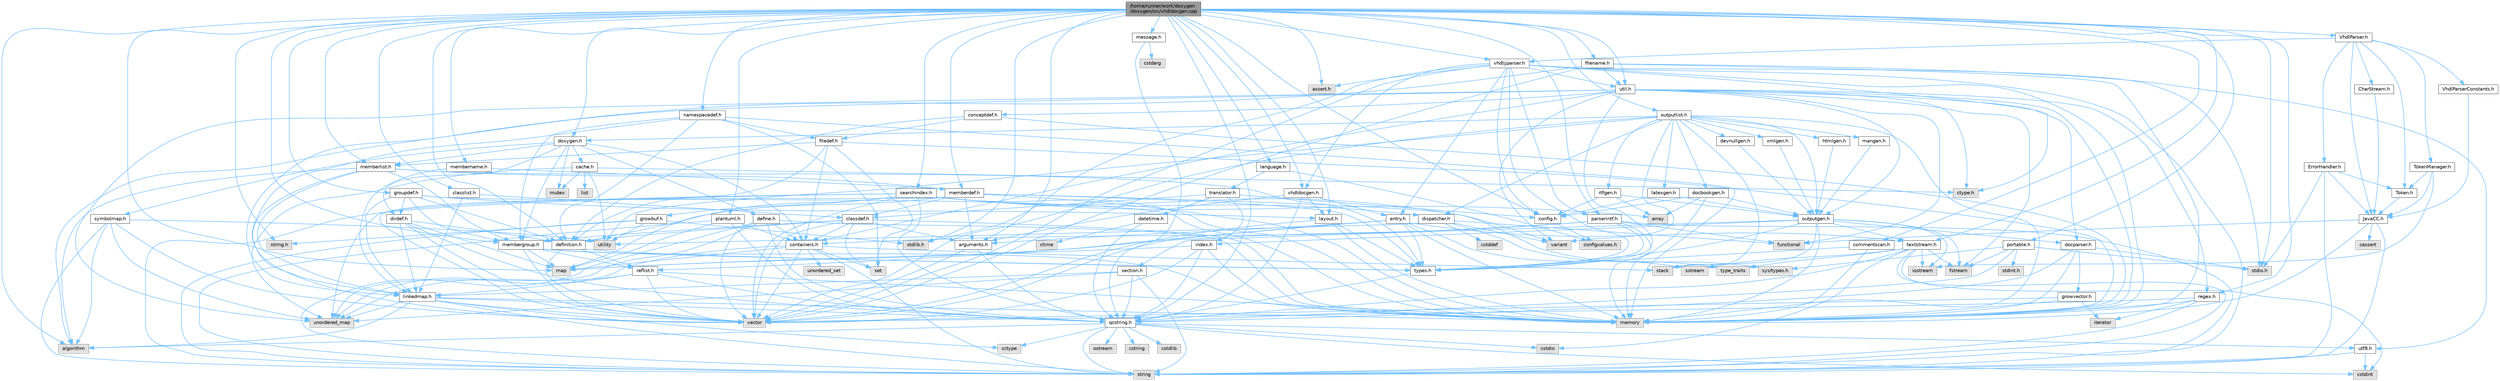 digraph "/home/runner/work/doxygen/doxygen/src/vhdldocgen.cpp"
{
 // INTERACTIVE_SVG=YES
 // LATEX_PDF_SIZE
  bgcolor="transparent";
  edge [fontname=Helvetica,fontsize=10,labelfontname=Helvetica,labelfontsize=10];
  node [fontname=Helvetica,fontsize=10,shape=box,height=0.2,width=0.4];
  Node1 [id="Node000001",label="/home/runner/work/doxygen\l/doxygen/src/vhdldocgen.cpp",height=0.2,width=0.4,color="gray40", fillcolor="grey60", style="filled", fontcolor="black"];
  Node1 -> Node2 [id="edge1_Node000001_Node000002",color="steelblue1",style="solid"];
  Node2 [id="Node000002",label="stdio.h",height=0.2,width=0.4,color="grey60", fillcolor="#E0E0E0", style="filled"];
  Node1 -> Node3 [id="edge2_Node000001_Node000003",color="steelblue1",style="solid"];
  Node3 [id="Node000003",label="stdlib.h",height=0.2,width=0.4,color="grey60", fillcolor="#E0E0E0", style="filled"];
  Node1 -> Node4 [id="edge3_Node000001_Node000004",color="steelblue1",style="solid"];
  Node4 [id="Node000004",label="assert.h",height=0.2,width=0.4,color="grey60", fillcolor="#E0E0E0", style="filled"];
  Node1 -> Node5 [id="edge4_Node000001_Node000005",color="steelblue1",style="solid"];
  Node5 [id="Node000005",label="string.h",height=0.2,width=0.4,color="grey60", fillcolor="#E0E0E0", style="filled"];
  Node1 -> Node6 [id="edge5_Node000001_Node000006",color="steelblue1",style="solid"];
  Node6 [id="Node000006",label="map",height=0.2,width=0.4,color="grey60", fillcolor="#E0E0E0", style="filled"];
  Node1 -> Node7 [id="edge6_Node000001_Node000007",color="steelblue1",style="solid"];
  Node7 [id="Node000007",label="algorithm",height=0.2,width=0.4,color="grey60", fillcolor="#E0E0E0", style="filled"];
  Node1 -> Node8 [id="edge7_Node000001_Node000008",color="steelblue1",style="solid"];
  Node8 [id="Node000008",label="qcstring.h",height=0.2,width=0.4,color="grey40", fillcolor="white", style="filled",URL="$d7/d5c/qcstring_8h.html",tooltip=" "];
  Node8 -> Node9 [id="edge8_Node000008_Node000009",color="steelblue1",style="solid"];
  Node9 [id="Node000009",label="string",height=0.2,width=0.4,color="grey60", fillcolor="#E0E0E0", style="filled"];
  Node8 -> Node7 [id="edge9_Node000008_Node000007",color="steelblue1",style="solid"];
  Node8 -> Node10 [id="edge10_Node000008_Node000010",color="steelblue1",style="solid"];
  Node10 [id="Node000010",label="cctype",height=0.2,width=0.4,color="grey60", fillcolor="#E0E0E0", style="filled"];
  Node8 -> Node11 [id="edge11_Node000008_Node000011",color="steelblue1",style="solid"];
  Node11 [id="Node000011",label="cstring",height=0.2,width=0.4,color="grey60", fillcolor="#E0E0E0", style="filled"];
  Node8 -> Node12 [id="edge12_Node000008_Node000012",color="steelblue1",style="solid"];
  Node12 [id="Node000012",label="cstdio",height=0.2,width=0.4,color="grey60", fillcolor="#E0E0E0", style="filled"];
  Node8 -> Node13 [id="edge13_Node000008_Node000013",color="steelblue1",style="solid"];
  Node13 [id="Node000013",label="cstdlib",height=0.2,width=0.4,color="grey60", fillcolor="#E0E0E0", style="filled"];
  Node8 -> Node14 [id="edge14_Node000008_Node000014",color="steelblue1",style="solid"];
  Node14 [id="Node000014",label="cstdint",height=0.2,width=0.4,color="grey60", fillcolor="#E0E0E0", style="filled"];
  Node8 -> Node15 [id="edge15_Node000008_Node000015",color="steelblue1",style="solid"];
  Node15 [id="Node000015",label="ostream",height=0.2,width=0.4,color="grey60", fillcolor="#E0E0E0", style="filled"];
  Node8 -> Node16 [id="edge16_Node000008_Node000016",color="steelblue1",style="solid"];
  Node16 [id="Node000016",label="utf8.h",height=0.2,width=0.4,color="grey40", fillcolor="white", style="filled",URL="$db/d7c/utf8_8h.html",tooltip="Various UTF8 related helper functions."];
  Node16 -> Node14 [id="edge17_Node000016_Node000014",color="steelblue1",style="solid"];
  Node16 -> Node9 [id="edge18_Node000016_Node000009",color="steelblue1",style="solid"];
  Node1 -> Node17 [id="edge19_Node000001_Node000017",color="steelblue1",style="solid"];
  Node17 [id="Node000017",label="vhdldocgen.h",height=0.2,width=0.4,color="grey40", fillcolor="white", style="filled",URL="$dd/dec/vhdldocgen_8h.html",tooltip=" "];
  Node17 -> Node8 [id="edge20_Node000017_Node000008",color="steelblue1",style="solid"];
  Node17 -> Node18 [id="edge21_Node000017_Node000018",color="steelblue1",style="solid"];
  Node18 [id="Node000018",label="layout.h",height=0.2,width=0.4,color="grey40", fillcolor="white", style="filled",URL="$db/d51/layout_8h.html",tooltip=" "];
  Node18 -> Node19 [id="edge22_Node000018_Node000019",color="steelblue1",style="solid"];
  Node19 [id="Node000019",label="memory",height=0.2,width=0.4,color="grey60", fillcolor="#E0E0E0", style="filled"];
  Node18 -> Node20 [id="edge23_Node000018_Node000020",color="steelblue1",style="solid"];
  Node20 [id="Node000020",label="vector",height=0.2,width=0.4,color="grey60", fillcolor="#E0E0E0", style="filled"];
  Node18 -> Node21 [id="edge24_Node000018_Node000021",color="steelblue1",style="solid"];
  Node21 [id="Node000021",label="types.h",height=0.2,width=0.4,color="grey40", fillcolor="white", style="filled",URL="$d9/d49/types_8h.html",tooltip="This file contains a number of basic enums and types."];
  Node21 -> Node8 [id="edge25_Node000021_Node000008",color="steelblue1",style="solid"];
  Node17 -> Node22 [id="edge26_Node000017_Node000022",color="steelblue1",style="solid"];
  Node22 [id="Node000022",label="arguments.h",height=0.2,width=0.4,color="grey40", fillcolor="white", style="filled",URL="$df/d9b/arguments_8h.html",tooltip=" "];
  Node22 -> Node20 [id="edge27_Node000022_Node000020",color="steelblue1",style="solid"];
  Node22 -> Node8 [id="edge28_Node000022_Node000008",color="steelblue1",style="solid"];
  Node17 -> Node23 [id="edge29_Node000017_Node000023",color="steelblue1",style="solid"];
  Node23 [id="Node000023",label="entry.h",height=0.2,width=0.4,color="grey40", fillcolor="white", style="filled",URL="$d1/dc6/entry_8h.html",tooltip=" "];
  Node23 -> Node20 [id="edge30_Node000023_Node000020",color="steelblue1",style="solid"];
  Node23 -> Node19 [id="edge31_Node000023_Node000019",color="steelblue1",style="solid"];
  Node23 -> Node24 [id="edge32_Node000023_Node000024",color="steelblue1",style="solid"];
  Node24 [id="Node000024",label="sstream",height=0.2,width=0.4,color="grey60", fillcolor="#E0E0E0", style="filled"];
  Node23 -> Node21 [id="edge33_Node000023_Node000021",color="steelblue1",style="solid"];
  Node23 -> Node22 [id="edge34_Node000023_Node000022",color="steelblue1",style="solid"];
  Node23 -> Node25 [id="edge35_Node000023_Node000025",color="steelblue1",style="solid"];
  Node25 [id="Node000025",label="reflist.h",height=0.2,width=0.4,color="grey40", fillcolor="white", style="filled",URL="$d1/d02/reflist_8h.html",tooltip=" "];
  Node25 -> Node20 [id="edge36_Node000025_Node000020",color="steelblue1",style="solid"];
  Node25 -> Node26 [id="edge37_Node000025_Node000026",color="steelblue1",style="solid"];
  Node26 [id="Node000026",label="unordered_map",height=0.2,width=0.4,color="grey60", fillcolor="#E0E0E0", style="filled"];
  Node25 -> Node19 [id="edge38_Node000025_Node000019",color="steelblue1",style="solid"];
  Node25 -> Node8 [id="edge39_Node000025_Node000008",color="steelblue1",style="solid"];
  Node25 -> Node27 [id="edge40_Node000025_Node000027",color="steelblue1",style="solid"];
  Node27 [id="Node000027",label="linkedmap.h",height=0.2,width=0.4,color="grey40", fillcolor="white", style="filled",URL="$da/de1/linkedmap_8h.html",tooltip=" "];
  Node27 -> Node26 [id="edge41_Node000027_Node000026",color="steelblue1",style="solid"];
  Node27 -> Node20 [id="edge42_Node000027_Node000020",color="steelblue1",style="solid"];
  Node27 -> Node19 [id="edge43_Node000027_Node000019",color="steelblue1",style="solid"];
  Node27 -> Node9 [id="edge44_Node000027_Node000009",color="steelblue1",style="solid"];
  Node27 -> Node7 [id="edge45_Node000027_Node000007",color="steelblue1",style="solid"];
  Node27 -> Node10 [id="edge46_Node000027_Node000010",color="steelblue1",style="solid"];
  Node27 -> Node8 [id="edge47_Node000027_Node000008",color="steelblue1",style="solid"];
  Node23 -> Node28 [id="edge48_Node000023_Node000028",color="steelblue1",style="solid"];
  Node28 [id="Node000028",label="textstream.h",height=0.2,width=0.4,color="grey40", fillcolor="white", style="filled",URL="$d4/d7d/textstream_8h.html",tooltip=" "];
  Node28 -> Node9 [id="edge49_Node000028_Node000009",color="steelblue1",style="solid"];
  Node28 -> Node29 [id="edge50_Node000028_Node000029",color="steelblue1",style="solid"];
  Node29 [id="Node000029",label="iostream",height=0.2,width=0.4,color="grey60", fillcolor="#E0E0E0", style="filled"];
  Node28 -> Node24 [id="edge51_Node000028_Node000024",color="steelblue1",style="solid"];
  Node28 -> Node14 [id="edge52_Node000028_Node000014",color="steelblue1",style="solid"];
  Node28 -> Node12 [id="edge53_Node000028_Node000012",color="steelblue1",style="solid"];
  Node28 -> Node30 [id="edge54_Node000028_Node000030",color="steelblue1",style="solid"];
  Node30 [id="Node000030",label="fstream",height=0.2,width=0.4,color="grey60", fillcolor="#E0E0E0", style="filled"];
  Node28 -> Node31 [id="edge55_Node000028_Node000031",color="steelblue1",style="solid"];
  Node31 [id="Node000031",label="type_traits",height=0.2,width=0.4,color="grey60", fillcolor="#E0E0E0", style="filled"];
  Node28 -> Node8 [id="edge56_Node000028_Node000008",color="steelblue1",style="solid"];
  Node1 -> Node32 [id="edge57_Node000001_Node000032",color="steelblue1",style="solid"];
  Node32 [id="Node000032",label="message.h",height=0.2,width=0.4,color="grey40", fillcolor="white", style="filled",URL="$d2/d0d/message_8h.html",tooltip=" "];
  Node32 -> Node33 [id="edge58_Node000032_Node000033",color="steelblue1",style="solid"];
  Node33 [id="Node000033",label="cstdarg",height=0.2,width=0.4,color="grey60", fillcolor="#E0E0E0", style="filled"];
  Node32 -> Node8 [id="edge59_Node000032_Node000008",color="steelblue1",style="solid"];
  Node1 -> Node34 [id="edge60_Node000001_Node000034",color="steelblue1",style="solid"];
  Node34 [id="Node000034",label="config.h",height=0.2,width=0.4,color="grey40", fillcolor="white", style="filled",URL="$db/d16/config_8h.html",tooltip=" "];
  Node34 -> Node35 [id="edge61_Node000034_Node000035",color="steelblue1",style="solid"];
  Node35 [id="Node000035",label="configvalues.h",height=0.2,width=0.4,color="grey60", fillcolor="#E0E0E0", style="filled"];
  Node1 -> Node36 [id="edge62_Node000001_Node000036",color="steelblue1",style="solid"];
  Node36 [id="Node000036",label="doxygen.h",height=0.2,width=0.4,color="grey40", fillcolor="white", style="filled",URL="$d1/da1/doxygen_8h.html",tooltip=" "];
  Node36 -> Node37 [id="edge63_Node000036_Node000037",color="steelblue1",style="solid"];
  Node37 [id="Node000037",label="mutex",height=0.2,width=0.4,color="grey60", fillcolor="#E0E0E0", style="filled"];
  Node36 -> Node38 [id="edge64_Node000036_Node000038",color="steelblue1",style="solid"];
  Node38 [id="Node000038",label="containers.h",height=0.2,width=0.4,color="grey40", fillcolor="white", style="filled",URL="$d5/d75/containers_8h.html",tooltip=" "];
  Node38 -> Node20 [id="edge65_Node000038_Node000020",color="steelblue1",style="solid"];
  Node38 -> Node9 [id="edge66_Node000038_Node000009",color="steelblue1",style="solid"];
  Node38 -> Node39 [id="edge67_Node000038_Node000039",color="steelblue1",style="solid"];
  Node39 [id="Node000039",label="set",height=0.2,width=0.4,color="grey60", fillcolor="#E0E0E0", style="filled"];
  Node38 -> Node6 [id="edge68_Node000038_Node000006",color="steelblue1",style="solid"];
  Node38 -> Node40 [id="edge69_Node000038_Node000040",color="steelblue1",style="solid"];
  Node40 [id="Node000040",label="unordered_set",height=0.2,width=0.4,color="grey60", fillcolor="#E0E0E0", style="filled"];
  Node38 -> Node26 [id="edge70_Node000038_Node000026",color="steelblue1",style="solid"];
  Node38 -> Node41 [id="edge71_Node000038_Node000041",color="steelblue1",style="solid"];
  Node41 [id="Node000041",label="stack",height=0.2,width=0.4,color="grey60", fillcolor="#E0E0E0", style="filled"];
  Node36 -> Node42 [id="edge72_Node000036_Node000042",color="steelblue1",style="solid"];
  Node42 [id="Node000042",label="membergroup.h",height=0.2,width=0.4,color="grey40", fillcolor="white", style="filled",URL="$d9/d11/membergroup_8h.html",tooltip=" "];
  Node42 -> Node20 [id="edge73_Node000042_Node000020",color="steelblue1",style="solid"];
  Node42 -> Node6 [id="edge74_Node000042_Node000006",color="steelblue1",style="solid"];
  Node42 -> Node19 [id="edge75_Node000042_Node000019",color="steelblue1",style="solid"];
  Node42 -> Node21 [id="edge76_Node000042_Node000021",color="steelblue1",style="solid"];
  Node42 -> Node25 [id="edge77_Node000042_Node000025",color="steelblue1",style="solid"];
  Node36 -> Node43 [id="edge78_Node000036_Node000043",color="steelblue1",style="solid"];
  Node43 [id="Node000043",label="dirdef.h",height=0.2,width=0.4,color="grey40", fillcolor="white", style="filled",URL="$d6/d15/dirdef_8h.html",tooltip=" "];
  Node43 -> Node20 [id="edge79_Node000043_Node000020",color="steelblue1",style="solid"];
  Node43 -> Node6 [id="edge80_Node000043_Node000006",color="steelblue1",style="solid"];
  Node43 -> Node8 [id="edge81_Node000043_Node000008",color="steelblue1",style="solid"];
  Node43 -> Node27 [id="edge82_Node000043_Node000027",color="steelblue1",style="solid"];
  Node43 -> Node44 [id="edge83_Node000043_Node000044",color="steelblue1",style="solid"];
  Node44 [id="Node000044",label="definition.h",height=0.2,width=0.4,color="grey40", fillcolor="white", style="filled",URL="$df/da1/definition_8h.html",tooltip=" "];
  Node44 -> Node20 [id="edge84_Node000044_Node000020",color="steelblue1",style="solid"];
  Node44 -> Node21 [id="edge85_Node000044_Node000021",color="steelblue1",style="solid"];
  Node44 -> Node25 [id="edge86_Node000044_Node000025",color="steelblue1",style="solid"];
  Node36 -> Node45 [id="edge87_Node000036_Node000045",color="steelblue1",style="solid"];
  Node45 [id="Node000045",label="memberlist.h",height=0.2,width=0.4,color="grey40", fillcolor="white", style="filled",URL="$dd/d78/memberlist_8h.html",tooltip=" "];
  Node45 -> Node20 [id="edge88_Node000045_Node000020",color="steelblue1",style="solid"];
  Node45 -> Node7 [id="edge89_Node000045_Node000007",color="steelblue1",style="solid"];
  Node45 -> Node46 [id="edge90_Node000045_Node000046",color="steelblue1",style="solid"];
  Node46 [id="Node000046",label="memberdef.h",height=0.2,width=0.4,color="grey40", fillcolor="white", style="filled",URL="$d4/d46/memberdef_8h.html",tooltip=" "];
  Node46 -> Node20 [id="edge91_Node000046_Node000020",color="steelblue1",style="solid"];
  Node46 -> Node19 [id="edge92_Node000046_Node000019",color="steelblue1",style="solid"];
  Node46 -> Node47 [id="edge93_Node000046_Node000047",color="steelblue1",style="solid"];
  Node47 [id="Node000047",label="sys/types.h",height=0.2,width=0.4,color="grey60", fillcolor="#E0E0E0", style="filled"];
  Node46 -> Node21 [id="edge94_Node000046_Node000021",color="steelblue1",style="solid"];
  Node46 -> Node44 [id="edge95_Node000046_Node000044",color="steelblue1",style="solid"];
  Node46 -> Node22 [id="edge96_Node000046_Node000022",color="steelblue1",style="solid"];
  Node46 -> Node48 [id="edge97_Node000046_Node000048",color="steelblue1",style="solid"];
  Node48 [id="Node000048",label="classdef.h",height=0.2,width=0.4,color="grey40", fillcolor="white", style="filled",URL="$d1/da6/classdef_8h.html",tooltip=" "];
  Node48 -> Node19 [id="edge98_Node000048_Node000019",color="steelblue1",style="solid"];
  Node48 -> Node20 [id="edge99_Node000048_Node000020",color="steelblue1",style="solid"];
  Node48 -> Node39 [id="edge100_Node000048_Node000039",color="steelblue1",style="solid"];
  Node48 -> Node38 [id="edge101_Node000048_Node000038",color="steelblue1",style="solid"];
  Node48 -> Node44 [id="edge102_Node000048_Node000044",color="steelblue1",style="solid"];
  Node48 -> Node22 [id="edge103_Node000048_Node000022",color="steelblue1",style="solid"];
  Node48 -> Node42 [id="edge104_Node000048_Node000042",color="steelblue1",style="solid"];
  Node45 -> Node27 [id="edge105_Node000045_Node000027",color="steelblue1",style="solid"];
  Node45 -> Node21 [id="edge106_Node000045_Node000021",color="steelblue1",style="solid"];
  Node45 -> Node42 [id="edge107_Node000045_Node000042",color="steelblue1",style="solid"];
  Node36 -> Node49 [id="edge108_Node000036_Node000049",color="steelblue1",style="solid"];
  Node49 [id="Node000049",label="define.h",height=0.2,width=0.4,color="grey40", fillcolor="white", style="filled",URL="$df/d67/define_8h.html",tooltip=" "];
  Node49 -> Node20 [id="edge109_Node000049_Node000020",color="steelblue1",style="solid"];
  Node49 -> Node19 [id="edge110_Node000049_Node000019",color="steelblue1",style="solid"];
  Node49 -> Node9 [id="edge111_Node000049_Node000009",color="steelblue1",style="solid"];
  Node49 -> Node26 [id="edge112_Node000049_Node000026",color="steelblue1",style="solid"];
  Node49 -> Node8 [id="edge113_Node000049_Node000008",color="steelblue1",style="solid"];
  Node49 -> Node38 [id="edge114_Node000049_Node000038",color="steelblue1",style="solid"];
  Node36 -> Node50 [id="edge115_Node000036_Node000050",color="steelblue1",style="solid"];
  Node50 [id="Node000050",label="cache.h",height=0.2,width=0.4,color="grey40", fillcolor="white", style="filled",URL="$d3/d26/cache_8h.html",tooltip=" "];
  Node50 -> Node51 [id="edge116_Node000050_Node000051",color="steelblue1",style="solid"];
  Node51 [id="Node000051",label="list",height=0.2,width=0.4,color="grey60", fillcolor="#E0E0E0", style="filled"];
  Node50 -> Node26 [id="edge117_Node000050_Node000026",color="steelblue1",style="solid"];
  Node50 -> Node37 [id="edge118_Node000050_Node000037",color="steelblue1",style="solid"];
  Node50 -> Node52 [id="edge119_Node000050_Node000052",color="steelblue1",style="solid"];
  Node52 [id="Node000052",label="utility",height=0.2,width=0.4,color="grey60", fillcolor="#E0E0E0", style="filled"];
  Node50 -> Node53 [id="edge120_Node000050_Node000053",color="steelblue1",style="solid"];
  Node53 [id="Node000053",label="ctype.h",height=0.2,width=0.4,color="grey60", fillcolor="#E0E0E0", style="filled"];
  Node36 -> Node54 [id="edge121_Node000036_Node000054",color="steelblue1",style="solid"];
  Node54 [id="Node000054",label="symbolmap.h",height=0.2,width=0.4,color="grey40", fillcolor="white", style="filled",URL="$d7/ddd/symbolmap_8h.html",tooltip=" "];
  Node54 -> Node7 [id="edge122_Node000054_Node000007",color="steelblue1",style="solid"];
  Node54 -> Node26 [id="edge123_Node000054_Node000026",color="steelblue1",style="solid"];
  Node54 -> Node20 [id="edge124_Node000054_Node000020",color="steelblue1",style="solid"];
  Node54 -> Node9 [id="edge125_Node000054_Node000009",color="steelblue1",style="solid"];
  Node54 -> Node52 [id="edge126_Node000054_Node000052",color="steelblue1",style="solid"];
  Node1 -> Node55 [id="edge127_Node000001_Node000055",color="steelblue1",style="solid"];
  Node55 [id="Node000055",label="util.h",height=0.2,width=0.4,color="grey40", fillcolor="white", style="filled",URL="$d8/d3c/util_8h.html",tooltip="A bunch of utility functions."];
  Node55 -> Node19 [id="edge128_Node000055_Node000019",color="steelblue1",style="solid"];
  Node55 -> Node26 [id="edge129_Node000055_Node000026",color="steelblue1",style="solid"];
  Node55 -> Node7 [id="edge130_Node000055_Node000007",color="steelblue1",style="solid"];
  Node55 -> Node56 [id="edge131_Node000055_Node000056",color="steelblue1",style="solid"];
  Node56 [id="Node000056",label="functional",height=0.2,width=0.4,color="grey60", fillcolor="#E0E0E0", style="filled"];
  Node55 -> Node30 [id="edge132_Node000055_Node000030",color="steelblue1",style="solid"];
  Node55 -> Node57 [id="edge133_Node000055_Node000057",color="steelblue1",style="solid"];
  Node57 [id="Node000057",label="variant",height=0.2,width=0.4,color="grey60", fillcolor="#E0E0E0", style="filled"];
  Node55 -> Node53 [id="edge134_Node000055_Node000053",color="steelblue1",style="solid"];
  Node55 -> Node21 [id="edge135_Node000055_Node000021",color="steelblue1",style="solid"];
  Node55 -> Node58 [id="edge136_Node000055_Node000058",color="steelblue1",style="solid"];
  Node58 [id="Node000058",label="docparser.h",height=0.2,width=0.4,color="grey40", fillcolor="white", style="filled",URL="$de/d9c/docparser_8h.html",tooltip=" "];
  Node58 -> Node2 [id="edge137_Node000058_Node000002",color="steelblue1",style="solid"];
  Node58 -> Node19 [id="edge138_Node000058_Node000019",color="steelblue1",style="solid"];
  Node58 -> Node8 [id="edge139_Node000058_Node000008",color="steelblue1",style="solid"];
  Node58 -> Node59 [id="edge140_Node000058_Node000059",color="steelblue1",style="solid"];
  Node59 [id="Node000059",label="growvector.h",height=0.2,width=0.4,color="grey40", fillcolor="white", style="filled",URL="$d7/d50/growvector_8h.html",tooltip=" "];
  Node59 -> Node20 [id="edge141_Node000059_Node000020",color="steelblue1",style="solid"];
  Node59 -> Node19 [id="edge142_Node000059_Node000019",color="steelblue1",style="solid"];
  Node59 -> Node60 [id="edge143_Node000059_Node000060",color="steelblue1",style="solid"];
  Node60 [id="Node000060",label="iterator",height=0.2,width=0.4,color="grey60", fillcolor="#E0E0E0", style="filled"];
  Node55 -> Node38 [id="edge144_Node000055_Node000038",color="steelblue1",style="solid"];
  Node55 -> Node61 [id="edge145_Node000055_Node000061",color="steelblue1",style="solid"];
  Node61 [id="Node000061",label="outputgen.h",height=0.2,width=0.4,color="grey40", fillcolor="white", style="filled",URL="$df/d06/outputgen_8h.html",tooltip=" "];
  Node61 -> Node19 [id="edge146_Node000061_Node000019",color="steelblue1",style="solid"];
  Node61 -> Node41 [id="edge147_Node000061_Node000041",color="steelblue1",style="solid"];
  Node61 -> Node29 [id="edge148_Node000061_Node000029",color="steelblue1",style="solid"];
  Node61 -> Node30 [id="edge149_Node000061_Node000030",color="steelblue1",style="solid"];
  Node61 -> Node21 [id="edge150_Node000061_Node000021",color="steelblue1",style="solid"];
  Node61 -> Node62 [id="edge151_Node000061_Node000062",color="steelblue1",style="solid"];
  Node62 [id="Node000062",label="index.h",height=0.2,width=0.4,color="grey40", fillcolor="white", style="filled",URL="$d1/db5/index_8h.html",tooltip=" "];
  Node62 -> Node19 [id="edge152_Node000062_Node000019",color="steelblue1",style="solid"];
  Node62 -> Node20 [id="edge153_Node000062_Node000020",color="steelblue1",style="solid"];
  Node62 -> Node6 [id="edge154_Node000062_Node000006",color="steelblue1",style="solid"];
  Node62 -> Node8 [id="edge155_Node000062_Node000008",color="steelblue1",style="solid"];
  Node61 -> Node63 [id="edge156_Node000061_Node000063",color="steelblue1",style="solid"];
  Node63 [id="Node000063",label="section.h",height=0.2,width=0.4,color="grey40", fillcolor="white", style="filled",URL="$d1/d2a/section_8h.html",tooltip=" "];
  Node63 -> Node9 [id="edge157_Node000063_Node000009",color="steelblue1",style="solid"];
  Node63 -> Node26 [id="edge158_Node000063_Node000026",color="steelblue1",style="solid"];
  Node63 -> Node8 [id="edge159_Node000063_Node000008",color="steelblue1",style="solid"];
  Node63 -> Node27 [id="edge160_Node000063_Node000027",color="steelblue1",style="solid"];
  Node61 -> Node28 [id="edge161_Node000061_Node000028",color="steelblue1",style="solid"];
  Node61 -> Node58 [id="edge162_Node000061_Node000058",color="steelblue1",style="solid"];
  Node55 -> Node64 [id="edge163_Node000055_Node000064",color="steelblue1",style="solid"];
  Node64 [id="Node000064",label="regex.h",height=0.2,width=0.4,color="grey40", fillcolor="white", style="filled",URL="$d1/d21/regex_8h.html",tooltip=" "];
  Node64 -> Node19 [id="edge164_Node000064_Node000019",color="steelblue1",style="solid"];
  Node64 -> Node9 [id="edge165_Node000064_Node000009",color="steelblue1",style="solid"];
  Node64 -> Node20 [id="edge166_Node000064_Node000020",color="steelblue1",style="solid"];
  Node64 -> Node60 [id="edge167_Node000064_Node000060",color="steelblue1",style="solid"];
  Node55 -> Node65 [id="edge168_Node000055_Node000065",color="steelblue1",style="solid"];
  Node65 [id="Node000065",label="conceptdef.h",height=0.2,width=0.4,color="grey40", fillcolor="white", style="filled",URL="$da/df1/conceptdef_8h.html",tooltip=" "];
  Node65 -> Node19 [id="edge169_Node000065_Node000019",color="steelblue1",style="solid"];
  Node65 -> Node44 [id="edge170_Node000065_Node000044",color="steelblue1",style="solid"];
  Node65 -> Node66 [id="edge171_Node000065_Node000066",color="steelblue1",style="solid"];
  Node66 [id="Node000066",label="filedef.h",height=0.2,width=0.4,color="grey40", fillcolor="white", style="filled",URL="$d4/d3a/filedef_8h.html",tooltip=" "];
  Node66 -> Node19 [id="edge172_Node000066_Node000019",color="steelblue1",style="solid"];
  Node66 -> Node39 [id="edge173_Node000066_Node000039",color="steelblue1",style="solid"];
  Node66 -> Node44 [id="edge174_Node000066_Node000044",color="steelblue1",style="solid"];
  Node66 -> Node45 [id="edge175_Node000066_Node000045",color="steelblue1",style="solid"];
  Node66 -> Node38 [id="edge176_Node000066_Node000038",color="steelblue1",style="solid"];
  Node1 -> Node67 [id="edge177_Node000001_Node000067",color="steelblue1",style="solid"];
  Node67 [id="Node000067",label="language.h",height=0.2,width=0.4,color="grey40", fillcolor="white", style="filled",URL="$d8/dce/language_8h.html",tooltip=" "];
  Node67 -> Node68 [id="edge178_Node000067_Node000068",color="steelblue1",style="solid"];
  Node68 [id="Node000068",label="translator.h",height=0.2,width=0.4,color="grey40", fillcolor="white", style="filled",URL="$d9/df1/translator_8h.html",tooltip=" "];
  Node68 -> Node48 [id="edge179_Node000068_Node000048",color="steelblue1",style="solid"];
  Node68 -> Node34 [id="edge180_Node000068_Node000034",color="steelblue1",style="solid"];
  Node68 -> Node69 [id="edge181_Node000068_Node000069",color="steelblue1",style="solid"];
  Node69 [id="Node000069",label="datetime.h",height=0.2,width=0.4,color="grey40", fillcolor="white", style="filled",URL="$de/d1b/datetime_8h.html",tooltip=" "];
  Node69 -> Node70 [id="edge182_Node000069_Node000070",color="steelblue1",style="solid"];
  Node70 [id="Node000070",label="ctime",height=0.2,width=0.4,color="grey60", fillcolor="#E0E0E0", style="filled"];
  Node69 -> Node8 [id="edge183_Node000069_Node000008",color="steelblue1",style="solid"];
  Node68 -> Node62 [id="edge184_Node000068_Node000062",color="steelblue1",style="solid"];
  Node67 -> Node35 [id="edge185_Node000067_Node000035",color="steelblue1",style="solid"];
  Node1 -> Node71 [id="edge186_Node000001_Node000071",color="steelblue1",style="solid"];
  Node71 [id="Node000071",label="commentscan.h",height=0.2,width=0.4,color="grey40", fillcolor="white", style="filled",URL="$db/d0d/commentscan_8h.html",tooltip="Interface for the comment block scanner."];
  Node71 -> Node19 [id="edge187_Node000071_Node000019",color="steelblue1",style="solid"];
  Node71 -> Node21 [id="edge188_Node000071_Node000021",color="steelblue1",style="solid"];
  Node1 -> Node44 [id="edge189_Node000001_Node000044",color="steelblue1",style="solid"];
  Node1 -> Node72 [id="edge190_Node000001_Node000072",color="steelblue1",style="solid"];
  Node72 [id="Node000072",label="searchindex.h",height=0.2,width=0.4,color="grey40", fillcolor="white", style="filled",URL="$de/d07/searchindex_8h.html",tooltip="Web server based search engine."];
  Node72 -> Node19 [id="edge191_Node000072_Node000019",color="steelblue1",style="solid"];
  Node72 -> Node20 [id="edge192_Node000072_Node000020",color="steelblue1",style="solid"];
  Node72 -> Node6 [id="edge193_Node000072_Node000006",color="steelblue1",style="solid"];
  Node72 -> Node26 [id="edge194_Node000072_Node000026",color="steelblue1",style="solid"];
  Node72 -> Node9 [id="edge195_Node000072_Node000009",color="steelblue1",style="solid"];
  Node72 -> Node73 [id="edge196_Node000072_Node000073",color="steelblue1",style="solid"];
  Node73 [id="Node000073",label="array",height=0.2,width=0.4,color="grey60", fillcolor="#E0E0E0", style="filled"];
  Node72 -> Node57 [id="edge197_Node000072_Node000057",color="steelblue1",style="solid"];
  Node72 -> Node8 [id="edge198_Node000072_Node000008",color="steelblue1",style="solid"];
  Node72 -> Node74 [id="edge199_Node000072_Node000074",color="steelblue1",style="solid"];
  Node74 [id="Node000074",label="growbuf.h",height=0.2,width=0.4,color="grey40", fillcolor="white", style="filled",URL="$dd/d72/growbuf_8h.html",tooltip=" "];
  Node74 -> Node52 [id="edge200_Node000074_Node000052",color="steelblue1",style="solid"];
  Node74 -> Node3 [id="edge201_Node000074_Node000003",color="steelblue1",style="solid"];
  Node74 -> Node5 [id="edge202_Node000074_Node000005",color="steelblue1",style="solid"];
  Node74 -> Node9 [id="edge203_Node000074_Node000009",color="steelblue1",style="solid"];
  Node72 -> Node75 [id="edge204_Node000072_Node000075",color="steelblue1",style="solid"];
  Node75 [id="Node000075",label="dispatcher.h",height=0.2,width=0.4,color="grey40", fillcolor="white", style="filled",URL="$da/d73/dispatcher_8h.html",tooltip=" "];
  Node75 -> Node76 [id="edge205_Node000075_Node000076",color="steelblue1",style="solid"];
  Node76 [id="Node000076",label="cstddef",height=0.2,width=0.4,color="grey60", fillcolor="#E0E0E0", style="filled"];
  Node75 -> Node52 [id="edge206_Node000075_Node000052",color="steelblue1",style="solid"];
  Node75 -> Node56 [id="edge207_Node000075_Node000056",color="steelblue1",style="solid"];
  Node75 -> Node57 [id="edge208_Node000075_Node000057",color="steelblue1",style="solid"];
  Node75 -> Node31 [id="edge209_Node000075_Node000031",color="steelblue1",style="solid"];
  Node1 -> Node77 [id="edge210_Node000001_Node000077",color="steelblue1",style="solid"];
  Node77 [id="Node000077",label="outputlist.h",height=0.2,width=0.4,color="grey40", fillcolor="white", style="filled",URL="$d2/db9/outputlist_8h.html",tooltip=" "];
  Node77 -> Node52 [id="edge211_Node000077_Node000052",color="steelblue1",style="solid"];
  Node77 -> Node20 [id="edge212_Node000077_Node000020",color="steelblue1",style="solid"];
  Node77 -> Node19 [id="edge213_Node000077_Node000019",color="steelblue1",style="solid"];
  Node77 -> Node57 [id="edge214_Node000077_Node000057",color="steelblue1",style="solid"];
  Node77 -> Node41 [id="edge215_Node000077_Node000041",color="steelblue1",style="solid"];
  Node77 -> Node61 [id="edge216_Node000077_Node000061",color="steelblue1",style="solid"];
  Node77 -> Node36 [id="edge217_Node000077_Node000036",color="steelblue1",style="solid"];
  Node77 -> Node75 [id="edge218_Node000077_Node000075",color="steelblue1",style="solid"];
  Node77 -> Node78 [id="edge219_Node000077_Node000078",color="steelblue1",style="solid"];
  Node78 [id="Node000078",label="htmlgen.h",height=0.2,width=0.4,color="grey40", fillcolor="white", style="filled",URL="$d8/d56/htmlgen_8h.html",tooltip=" "];
  Node78 -> Node61 [id="edge220_Node000078_Node000061",color="steelblue1",style="solid"];
  Node77 -> Node79 [id="edge221_Node000077_Node000079",color="steelblue1",style="solid"];
  Node79 [id="Node000079",label="latexgen.h",height=0.2,width=0.4,color="grey40", fillcolor="white", style="filled",URL="$d6/d9c/latexgen_8h.html",tooltip=" "];
  Node79 -> Node34 [id="edge222_Node000079_Node000034",color="steelblue1",style="solid"];
  Node79 -> Node61 [id="edge223_Node000079_Node000061",color="steelblue1",style="solid"];
  Node77 -> Node80 [id="edge224_Node000077_Node000080",color="steelblue1",style="solid"];
  Node80 [id="Node000080",label="rtfgen.h",height=0.2,width=0.4,color="grey40", fillcolor="white", style="filled",URL="$d4/daa/rtfgen_8h.html",tooltip=" "];
  Node80 -> Node73 [id="edge225_Node000080_Node000073",color="steelblue1",style="solid"];
  Node80 -> Node34 [id="edge226_Node000080_Node000034",color="steelblue1",style="solid"];
  Node80 -> Node61 [id="edge227_Node000080_Node000061",color="steelblue1",style="solid"];
  Node77 -> Node81 [id="edge228_Node000077_Node000081",color="steelblue1",style="solid"];
  Node81 [id="Node000081",label="mangen.h",height=0.2,width=0.4,color="grey40", fillcolor="white", style="filled",URL="$da/dc0/mangen_8h.html",tooltip=" "];
  Node81 -> Node61 [id="edge229_Node000081_Node000061",color="steelblue1",style="solid"];
  Node77 -> Node82 [id="edge230_Node000077_Node000082",color="steelblue1",style="solid"];
  Node82 [id="Node000082",label="docbookgen.h",height=0.2,width=0.4,color="grey40", fillcolor="white", style="filled",URL="$de/dea/docbookgen_8h.html",tooltip=" "];
  Node82 -> Node19 [id="edge231_Node000082_Node000019",color="steelblue1",style="solid"];
  Node82 -> Node73 [id="edge232_Node000082_Node000073",color="steelblue1",style="solid"];
  Node82 -> Node34 [id="edge233_Node000082_Node000034",color="steelblue1",style="solid"];
  Node82 -> Node61 [id="edge234_Node000082_Node000061",color="steelblue1",style="solid"];
  Node77 -> Node83 [id="edge235_Node000077_Node000083",color="steelblue1",style="solid"];
  Node83 [id="Node000083",label="xmlgen.h",height=0.2,width=0.4,color="grey40", fillcolor="white", style="filled",URL="$d9/d67/xmlgen_8h.html",tooltip=" "];
  Node83 -> Node61 [id="edge236_Node000083_Node000061",color="steelblue1",style="solid"];
  Node77 -> Node84 [id="edge237_Node000077_Node000084",color="steelblue1",style="solid"];
  Node84 [id="Node000084",label="devnullgen.h",height=0.2,width=0.4,color="grey40", fillcolor="white", style="filled",URL="$d8/de5/devnullgen_8h.html",tooltip=" "];
  Node84 -> Node61 [id="edge238_Node000084_Node000061",color="steelblue1",style="solid"];
  Node1 -> Node85 [id="edge239_Node000001_Node000085",color="steelblue1",style="solid"];
  Node85 [id="Node000085",label="parserintf.h",height=0.2,width=0.4,color="grey40", fillcolor="white", style="filled",URL="$da/d55/parserintf_8h.html",tooltip=" "];
  Node85 -> Node56 [id="edge240_Node000085_Node000056",color="steelblue1",style="solid"];
  Node85 -> Node19 [id="edge241_Node000085_Node000019",color="steelblue1",style="solid"];
  Node85 -> Node6 [id="edge242_Node000085_Node000006",color="steelblue1",style="solid"];
  Node85 -> Node9 [id="edge243_Node000085_Node000009",color="steelblue1",style="solid"];
  Node85 -> Node21 [id="edge244_Node000085_Node000021",color="steelblue1",style="solid"];
  Node85 -> Node38 [id="edge245_Node000085_Node000038",color="steelblue1",style="solid"];
  Node1 -> Node18 [id="edge246_Node000001_Node000018",color="steelblue1",style="solid"];
  Node1 -> Node22 [id="edge247_Node000001_Node000022",color="steelblue1",style="solid"];
  Node1 -> Node86 [id="edge248_Node000001_Node000086",color="steelblue1",style="solid"];
  Node86 [id="Node000086",label="portable.h",height=0.2,width=0.4,color="grey40", fillcolor="white", style="filled",URL="$d2/de2/portable_8h.html",tooltip="Portable versions of functions that are platform dependent."];
  Node86 -> Node2 [id="edge249_Node000086_Node000002",color="steelblue1",style="solid"];
  Node86 -> Node47 [id="edge250_Node000086_Node000047",color="steelblue1",style="solid"];
  Node86 -> Node87 [id="edge251_Node000086_Node000087",color="steelblue1",style="solid"];
  Node87 [id="Node000087",label="stdint.h",height=0.2,width=0.4,color="grey60", fillcolor="#E0E0E0", style="filled"];
  Node86 -> Node30 [id="edge252_Node000086_Node000030",color="steelblue1",style="solid"];
  Node86 -> Node8 [id="edge253_Node000086_Node000008",color="steelblue1",style="solid"];
  Node1 -> Node45 [id="edge254_Node000001_Node000045",color="steelblue1",style="solid"];
  Node1 -> Node46 [id="edge255_Node000001_Node000046",color="steelblue1",style="solid"];
  Node1 -> Node88 [id="edge256_Node000001_Node000088",color="steelblue1",style="solid"];
  Node88 [id="Node000088",label="groupdef.h",height=0.2,width=0.4,color="grey40", fillcolor="white", style="filled",URL="$d1/de6/groupdef_8h.html",tooltip=" "];
  Node88 -> Node19 [id="edge257_Node000088_Node000019",color="steelblue1",style="solid"];
  Node88 -> Node44 [id="edge258_Node000088_Node000044",color="steelblue1",style="solid"];
  Node88 -> Node43 [id="edge259_Node000088_Node000043",color="steelblue1",style="solid"];
  Node88 -> Node18 [id="edge260_Node000088_Node000018",color="steelblue1",style="solid"];
  Node88 -> Node42 [id="edge261_Node000088_Node000042",color="steelblue1",style="solid"];
  Node88 -> Node27 [id="edge262_Node000088_Node000027",color="steelblue1",style="solid"];
  Node1 -> Node89 [id="edge263_Node000001_Node000089",color="steelblue1",style="solid"];
  Node89 [id="Node000089",label="classlist.h",height=0.2,width=0.4,color="grey40", fillcolor="white", style="filled",URL="$d2/df8/classlist_8h.html",tooltip=" "];
  Node89 -> Node27 [id="edge264_Node000089_Node000027",color="steelblue1",style="solid"];
  Node89 -> Node48 [id="edge265_Node000089_Node000048",color="steelblue1",style="solid"];
  Node1 -> Node90 [id="edge266_Node000001_Node000090",color="steelblue1",style="solid"];
  Node90 [id="Node000090",label="namespacedef.h",height=0.2,width=0.4,color="grey40", fillcolor="white", style="filled",URL="$d7/d97/namespacedef_8h.html",tooltip=" "];
  Node90 -> Node19 [id="edge267_Node000090_Node000019",color="steelblue1",style="solid"];
  Node90 -> Node39 [id="edge268_Node000090_Node000039",color="steelblue1",style="solid"];
  Node90 -> Node44 [id="edge269_Node000090_Node000044",color="steelblue1",style="solid"];
  Node90 -> Node66 [id="edge270_Node000090_Node000066",color="steelblue1",style="solid"];
  Node90 -> Node27 [id="edge271_Node000090_Node000027",color="steelblue1",style="solid"];
  Node90 -> Node42 [id="edge272_Node000090_Node000042",color="steelblue1",style="solid"];
  Node1 -> Node91 [id="edge273_Node000001_Node000091",color="steelblue1",style="solid"];
  Node91 [id="Node000091",label="filename.h",height=0.2,width=0.4,color="grey40", fillcolor="white", style="filled",URL="$dc/dd6/filename_8h.html",tooltip=" "];
  Node91 -> Node19 [id="edge274_Node000091_Node000019",color="steelblue1",style="solid"];
  Node91 -> Node20 [id="edge275_Node000091_Node000020",color="steelblue1",style="solid"];
  Node91 -> Node27 [id="edge276_Node000091_Node000027",color="steelblue1",style="solid"];
  Node91 -> Node16 [id="edge277_Node000091_Node000016",color="steelblue1",style="solid"];
  Node91 -> Node55 [id="edge278_Node000091_Node000055",color="steelblue1",style="solid"];
  Node1 -> Node42 [id="edge279_Node000001_Node000042",color="steelblue1",style="solid"];
  Node1 -> Node92 [id="edge280_Node000001_Node000092",color="steelblue1",style="solid"];
  Node92 [id="Node000092",label="membername.h",height=0.2,width=0.4,color="grey40", fillcolor="white", style="filled",URL="$d7/dfc/membername_8h.html",tooltip=" "];
  Node92 -> Node46 [id="edge281_Node000092_Node000046",color="steelblue1",style="solid"];
  Node92 -> Node27 [id="edge282_Node000092_Node000027",color="steelblue1",style="solid"];
  Node1 -> Node93 [id="edge283_Node000001_Node000093",color="steelblue1",style="solid"];
  Node93 [id="Node000093",label="plantuml.h",height=0.2,width=0.4,color="grey40", fillcolor="white", style="filled",URL="$d3/dde/plantuml_8h.html",tooltip=" "];
  Node93 -> Node6 [id="edge284_Node000093_Node000006",color="steelblue1",style="solid"];
  Node93 -> Node9 [id="edge285_Node000093_Node000009",color="steelblue1",style="solid"];
  Node93 -> Node38 [id="edge286_Node000093_Node000038",color="steelblue1",style="solid"];
  Node93 -> Node8 [id="edge287_Node000093_Node000008",color="steelblue1",style="solid"];
  Node1 -> Node94 [id="edge288_Node000001_Node000094",color="steelblue1",style="solid"];
  Node94 [id="Node000094",label="vhdljjparser.h",height=0.2,width=0.4,color="grey40", fillcolor="white", style="filled",URL="$d2/d55/vhdljjparser_8h.html",tooltip=" "];
  Node94 -> Node20 [id="edge289_Node000094_Node000020",color="steelblue1",style="solid"];
  Node94 -> Node19 [id="edge290_Node000094_Node000019",color="steelblue1",style="solid"];
  Node94 -> Node9 [id="edge291_Node000094_Node000009",color="steelblue1",style="solid"];
  Node94 -> Node85 [id="edge292_Node000094_Node000085",color="steelblue1",style="solid"];
  Node94 -> Node2 [id="edge293_Node000094_Node000002",color="steelblue1",style="solid"];
  Node94 -> Node3 [id="edge294_Node000094_Node000003",color="steelblue1",style="solid"];
  Node94 -> Node4 [id="edge295_Node000094_Node000004",color="steelblue1",style="solid"];
  Node94 -> Node53 [id="edge296_Node000094_Node000053",color="steelblue1",style="solid"];
  Node94 -> Node21 [id="edge297_Node000094_Node000021",color="steelblue1",style="solid"];
  Node94 -> Node23 [id="edge298_Node000094_Node000023",color="steelblue1",style="solid"];
  Node94 -> Node17 [id="edge299_Node000094_Node000017",color="steelblue1",style="solid"];
  Node94 -> Node34 [id="edge300_Node000094_Node000034",color="steelblue1",style="solid"];
  Node94 -> Node55 [id="edge301_Node000094_Node000055",color="steelblue1",style="solid"];
  Node1 -> Node95 [id="edge302_Node000001_Node000095",color="steelblue1",style="solid"];
  Node95 [id="Node000095",label="VhdlParser.h",height=0.2,width=0.4,color="grey40", fillcolor="white", style="filled",URL="$d5/df9/_vhdl_parser_8h.html",tooltip=" "];
  Node95 -> Node96 [id="edge303_Node000095_Node000096",color="steelblue1",style="solid"];
  Node96 [id="Node000096",label="JavaCC.h",height=0.2,width=0.4,color="grey40", fillcolor="white", style="filled",URL="$d1/d2f/_java_c_c_8h.html",tooltip=" "];
  Node96 -> Node9 [id="edge304_Node000096_Node000009",color="steelblue1",style="solid"];
  Node96 -> Node19 [id="edge305_Node000096_Node000019",color="steelblue1",style="solid"];
  Node96 -> Node97 [id="edge306_Node000096_Node000097",color="steelblue1",style="solid"];
  Node97 [id="Node000097",label="cassert",height=0.2,width=0.4,color="grey60", fillcolor="#E0E0E0", style="filled"];
  Node96 -> Node56 [id="edge307_Node000096_Node000056",color="steelblue1",style="solid"];
  Node95 -> Node98 [id="edge308_Node000095_Node000098",color="steelblue1",style="solid"];
  Node98 [id="Node000098",label="CharStream.h",height=0.2,width=0.4,color="grey40", fillcolor="white", style="filled",URL="$df/ddf/_char_stream_8h.html",tooltip=" "];
  Node98 -> Node96 [id="edge309_Node000098_Node000096",color="steelblue1",style="solid"];
  Node95 -> Node99 [id="edge310_Node000095_Node000099",color="steelblue1",style="solid"];
  Node99 [id="Node000099",label="Token.h",height=0.2,width=0.4,color="grey40", fillcolor="white", style="filled",URL="$dd/dcd/_token_8h.html",tooltip=" "];
  Node99 -> Node96 [id="edge311_Node000099_Node000096",color="steelblue1",style="solid"];
  Node95 -> Node100 [id="edge312_Node000095_Node000100",color="steelblue1",style="solid"];
  Node100 [id="Node000100",label="TokenManager.h",height=0.2,width=0.4,color="grey40", fillcolor="white", style="filled",URL="$d4/df9/_token_manager_8h.html",tooltip=" "];
  Node100 -> Node29 [id="edge313_Node000100_Node000029",color="steelblue1",style="solid"];
  Node100 -> Node96 [id="edge314_Node000100_Node000096",color="steelblue1",style="solid"];
  Node100 -> Node99 [id="edge315_Node000100_Node000099",color="steelblue1",style="solid"];
  Node95 -> Node94 [id="edge316_Node000095_Node000094",color="steelblue1",style="solid"];
  Node95 -> Node101 [id="edge317_Node000095_Node000101",color="steelblue1",style="solid"];
  Node101 [id="Node000101",label="VhdlParserConstants.h",height=0.2,width=0.4,color="grey40", fillcolor="white", style="filled",URL="$dc/d21/_vhdl_parser_constants_8h.html",tooltip=" "];
  Node101 -> Node96 [id="edge318_Node000101_Node000096",color="steelblue1",style="solid"];
  Node95 -> Node102 [id="edge319_Node000095_Node000102",color="steelblue1",style="solid"];
  Node102 [id="Node000102",label="ErrorHandler.h",height=0.2,width=0.4,color="grey40", fillcolor="white", style="filled",URL="$d3/dd5/_error_handler_8h.html",tooltip=" "];
  Node102 -> Node2 [id="edge320_Node000102_Node000002",color="steelblue1",style="solid"];
  Node102 -> Node9 [id="edge321_Node000102_Node000009",color="steelblue1",style="solid"];
  Node102 -> Node96 [id="edge322_Node000102_Node000096",color="steelblue1",style="solid"];
  Node102 -> Node99 [id="edge323_Node000102_Node000099",color="steelblue1",style="solid"];
  Node1 -> Node64 [id="edge324_Node000001_Node000064",color="steelblue1",style="solid"];
  Node1 -> Node28 [id="edge325_Node000001_Node000028",color="steelblue1",style="solid"];
}
